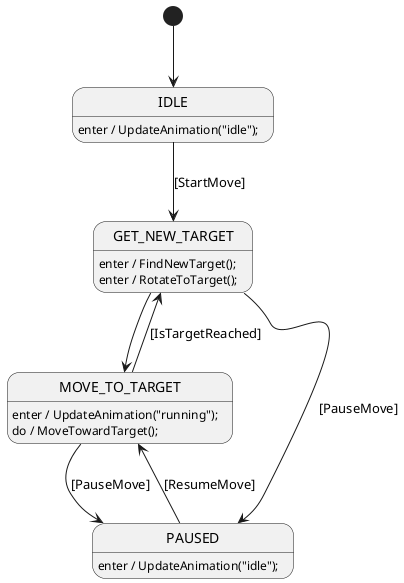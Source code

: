 @startuml
[*] --> IDLE
IDLE --> GET_NEW_TARGET : [StartMove]
GET_NEW_TARGET --> MOVE_TO_TARGET
MOVE_TO_TARGET --> GET_NEW_TARGET : [IsTargetReached]
GET_NEW_TARGET --> PAUSED : [PauseMove]
MOVE_TO_TARGET --> PAUSED : [PauseMove]
PAUSED --> MOVE_TO_TARGET : [ResumeMove]
state IDLE {
  IDLE : enter / UpdateAnimation("idle");
}
state MOVE_TO_TARGET {
  MOVE_TO_TARGET : enter / UpdateAnimation("running");
  MOVE_TO_TARGET : do / MoveTowardTarget();
}
state GET_NEW_TARGET {
  GET_NEW_TARGET : enter / FindNewTarget();
  GET_NEW_TARGET : enter / RotateToTarget();
}
state PAUSED {
  PAUSED : enter / UpdateAnimation("idle");
}

/'! $CONFIG : toml
SmRunnerSettings.transpilerId = "CSharp"
'/
@enduml